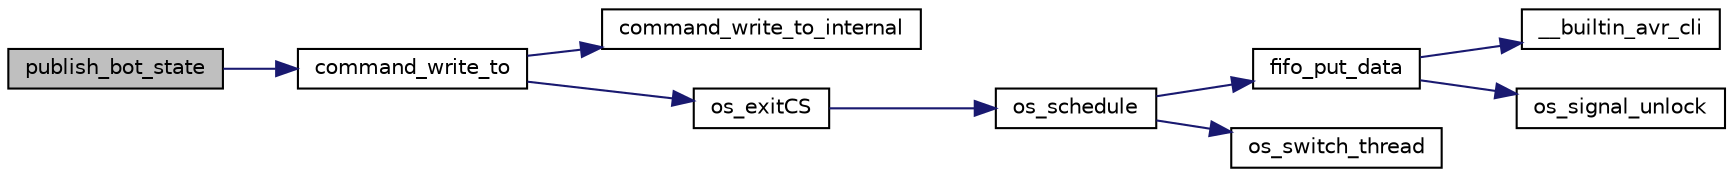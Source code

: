 digraph G
{
  edge [fontname="Helvetica",fontsize="10",labelfontname="Helvetica",labelfontsize="10"];
  node [fontname="Helvetica",fontsize="10",shape=record];
  rankdir="LR";
  Node1 [label="publish_bot_state",height=0.2,width=0.4,color="black", fillcolor="grey75", style="filled" fontcolor="black"];
  Node1 -> Node2 [color="midnightblue",fontsize="10",style="solid",fontname="Helvetica"];
  Node2 [label="command_write_to",height=0.2,width=0.4,color="black", fillcolor="white", style="filled",URL="$command_8c.html#a895fa93386026b4934625541b4faf2a0"];
  Node2 -> Node3 [color="midnightblue",fontsize="10",style="solid",fontname="Helvetica"];
  Node3 [label="command_write_to_internal",height=0.2,width=0.4,color="black", fillcolor="white", style="filled",URL="$command_8c.html#a428cf92e37fc9bbc0ffc48912c3022ac"];
  Node2 -> Node4 [color="midnightblue",fontsize="10",style="solid",fontname="Helvetica"];
  Node4 [label="os_exitCS",height=0.2,width=0.4,color="black", fillcolor="white", style="filled",URL="$os__thread_8h.html#a146cd9b383b02d8e5424e2de5bfdf7e1"];
  Node4 -> Node5 [color="midnightblue",fontsize="10",style="solid",fontname="Helvetica"];
  Node5 [label="os_schedule",height=0.2,width=0.4,color="black", fillcolor="white", style="filled",URL="$os__scheduler_8h.html#aaf0ea29568109bcdfb1d527f223accad"];
  Node5 -> Node6 [color="midnightblue",fontsize="10",style="solid",fontname="Helvetica"];
  Node6 [label="fifo_put_data",height=0.2,width=0.4,color="black", fillcolor="white", style="filled",URL="$fifo_8c.html#a7b3f9ad457273c9717bff49113c84250"];
  Node6 -> Node7 [color="midnightblue",fontsize="10",style="solid",fontname="Helvetica"];
  Node7 [label="__builtin_avr_cli",height=0.2,width=0.4,color="black", fillcolor="white", style="filled",URL="$builtins_8h.html#a41590bd57be6a89c1b9bcafe523207f2",tooltip="Disables all interrupts by clearing the global interrupt mask."];
  Node6 -> Node8 [color="midnightblue",fontsize="10",style="solid",fontname="Helvetica"];
  Node8 [label="os_signal_unlock",height=0.2,width=0.4,color="black", fillcolor="white", style="filled",URL="$os__thread__pc_8c.html#aa0b166109be9754de9b8b863b8d197c7"];
  Node5 -> Node9 [color="midnightblue",fontsize="10",style="solid",fontname="Helvetica"];
  Node9 [label="os_switch_thread",height=0.2,width=0.4,color="black", fillcolor="white", style="filled",URL="$os__thread_8h.html#afa82438e9832609bc5ffbddad166e1b7"];
}
